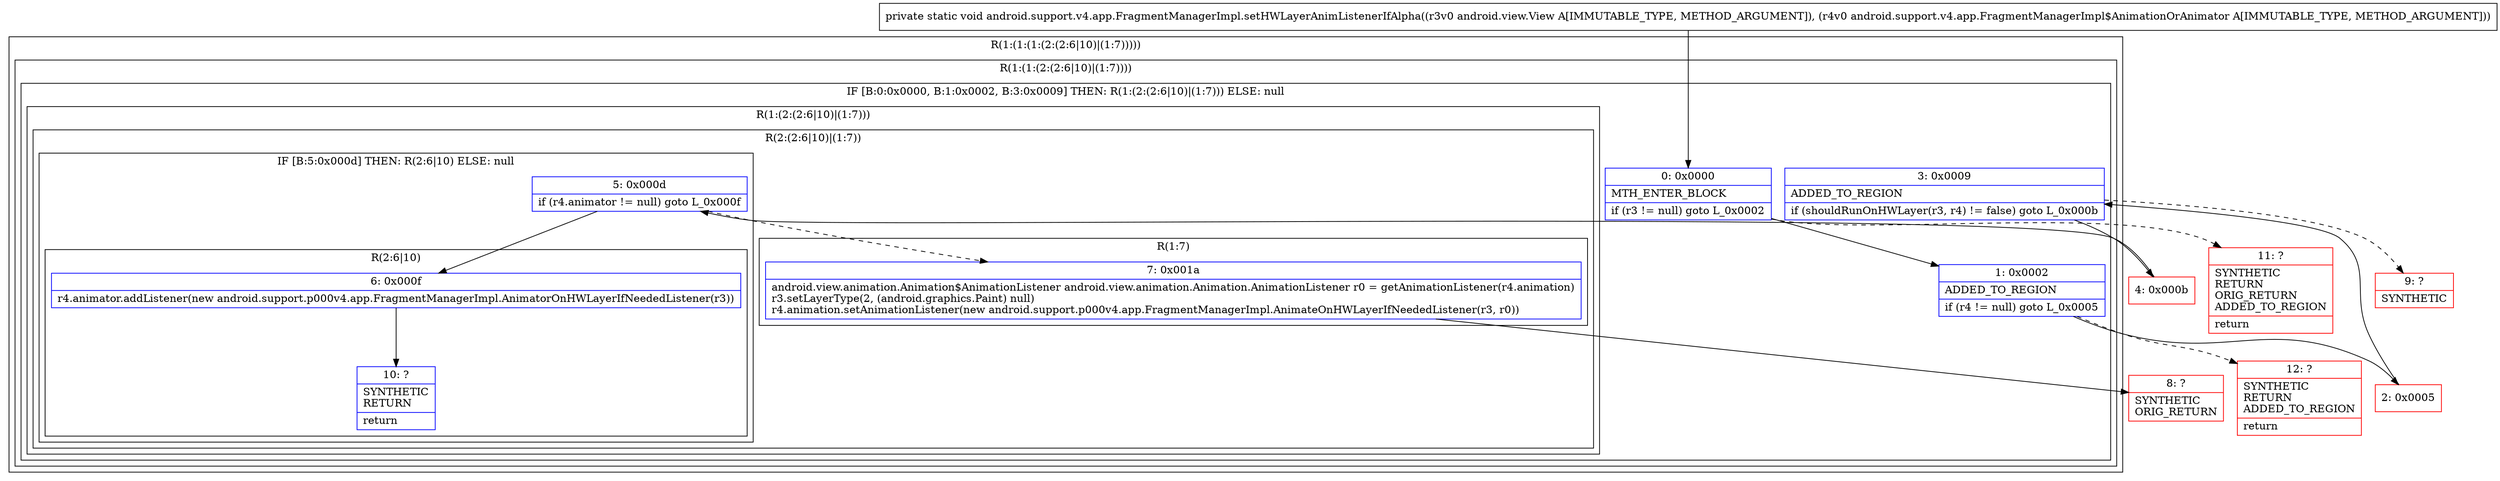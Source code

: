 digraph "CFG forandroid.support.v4.app.FragmentManagerImpl.setHWLayerAnimListenerIfAlpha(Landroid\/view\/View;Landroid\/support\/v4\/app\/FragmentManagerImpl$AnimationOrAnimator;)V" {
subgraph cluster_Region_766285201 {
label = "R(1:(1:(1:(2:(2:6|10)|(1:7)))))";
node [shape=record,color=blue];
subgraph cluster_Region_426106696 {
label = "R(1:(1:(2:(2:6|10)|(1:7))))";
node [shape=record,color=blue];
subgraph cluster_IfRegion_466625164 {
label = "IF [B:0:0x0000, B:1:0x0002, B:3:0x0009] THEN: R(1:(2:(2:6|10)|(1:7))) ELSE: null";
node [shape=record,color=blue];
Node_0 [shape=record,label="{0\:\ 0x0000|MTH_ENTER_BLOCK\l|if (r3 != null) goto L_0x0002\l}"];
Node_1 [shape=record,label="{1\:\ 0x0002|ADDED_TO_REGION\l|if (r4 != null) goto L_0x0005\l}"];
Node_3 [shape=record,label="{3\:\ 0x0009|ADDED_TO_REGION\l|if (shouldRunOnHWLayer(r3, r4) != false) goto L_0x000b\l}"];
subgraph cluster_Region_2125997310 {
label = "R(1:(2:(2:6|10)|(1:7)))";
node [shape=record,color=blue];
subgraph cluster_Region_930162341 {
label = "R(2:(2:6|10)|(1:7))";
node [shape=record,color=blue];
subgraph cluster_IfRegion_5841052 {
label = "IF [B:5:0x000d] THEN: R(2:6|10) ELSE: null";
node [shape=record,color=blue];
Node_5 [shape=record,label="{5\:\ 0x000d|if (r4.animator != null) goto L_0x000f\l}"];
subgraph cluster_Region_436713049 {
label = "R(2:6|10)";
node [shape=record,color=blue];
Node_6 [shape=record,label="{6\:\ 0x000f|r4.animator.addListener(new android.support.p000v4.app.FragmentManagerImpl.AnimatorOnHWLayerIfNeededListener(r3))\l}"];
Node_10 [shape=record,label="{10\:\ ?|SYNTHETIC\lRETURN\l|return\l}"];
}
}
subgraph cluster_Region_1077378242 {
label = "R(1:7)";
node [shape=record,color=blue];
Node_7 [shape=record,label="{7\:\ 0x001a|android.view.animation.Animation$AnimationListener android.view.animation.Animation.AnimationListener r0 = getAnimationListener(r4.animation)\lr3.setLayerType(2, (android.graphics.Paint) null)\lr4.animation.setAnimationListener(new android.support.p000v4.app.FragmentManagerImpl.AnimateOnHWLayerIfNeededListener(r3, r0))\l}"];
}
}
}
}
}
}
Node_2 [shape=record,color=red,label="{2\:\ 0x0005}"];
Node_4 [shape=record,color=red,label="{4\:\ 0x000b}"];
Node_8 [shape=record,color=red,label="{8\:\ ?|SYNTHETIC\lORIG_RETURN\l}"];
Node_9 [shape=record,color=red,label="{9\:\ ?|SYNTHETIC\l}"];
Node_11 [shape=record,color=red,label="{11\:\ ?|SYNTHETIC\lRETURN\lORIG_RETURN\lADDED_TO_REGION\l|return\l}"];
Node_12 [shape=record,color=red,label="{12\:\ ?|SYNTHETIC\lRETURN\lADDED_TO_REGION\l|return\l}"];
MethodNode[shape=record,label="{private static void android.support.v4.app.FragmentManagerImpl.setHWLayerAnimListenerIfAlpha((r3v0 android.view.View A[IMMUTABLE_TYPE, METHOD_ARGUMENT]), (r4v0 android.support.v4.app.FragmentManagerImpl$AnimationOrAnimator A[IMMUTABLE_TYPE, METHOD_ARGUMENT])) }"];
MethodNode -> Node_0;
Node_0 -> Node_1;
Node_0 -> Node_11[style=dashed];
Node_1 -> Node_2;
Node_1 -> Node_12[style=dashed];
Node_3 -> Node_4;
Node_3 -> Node_9[style=dashed];
Node_5 -> Node_6;
Node_5 -> Node_7[style=dashed];
Node_6 -> Node_10;
Node_7 -> Node_8;
Node_2 -> Node_3;
Node_4 -> Node_5;
}

